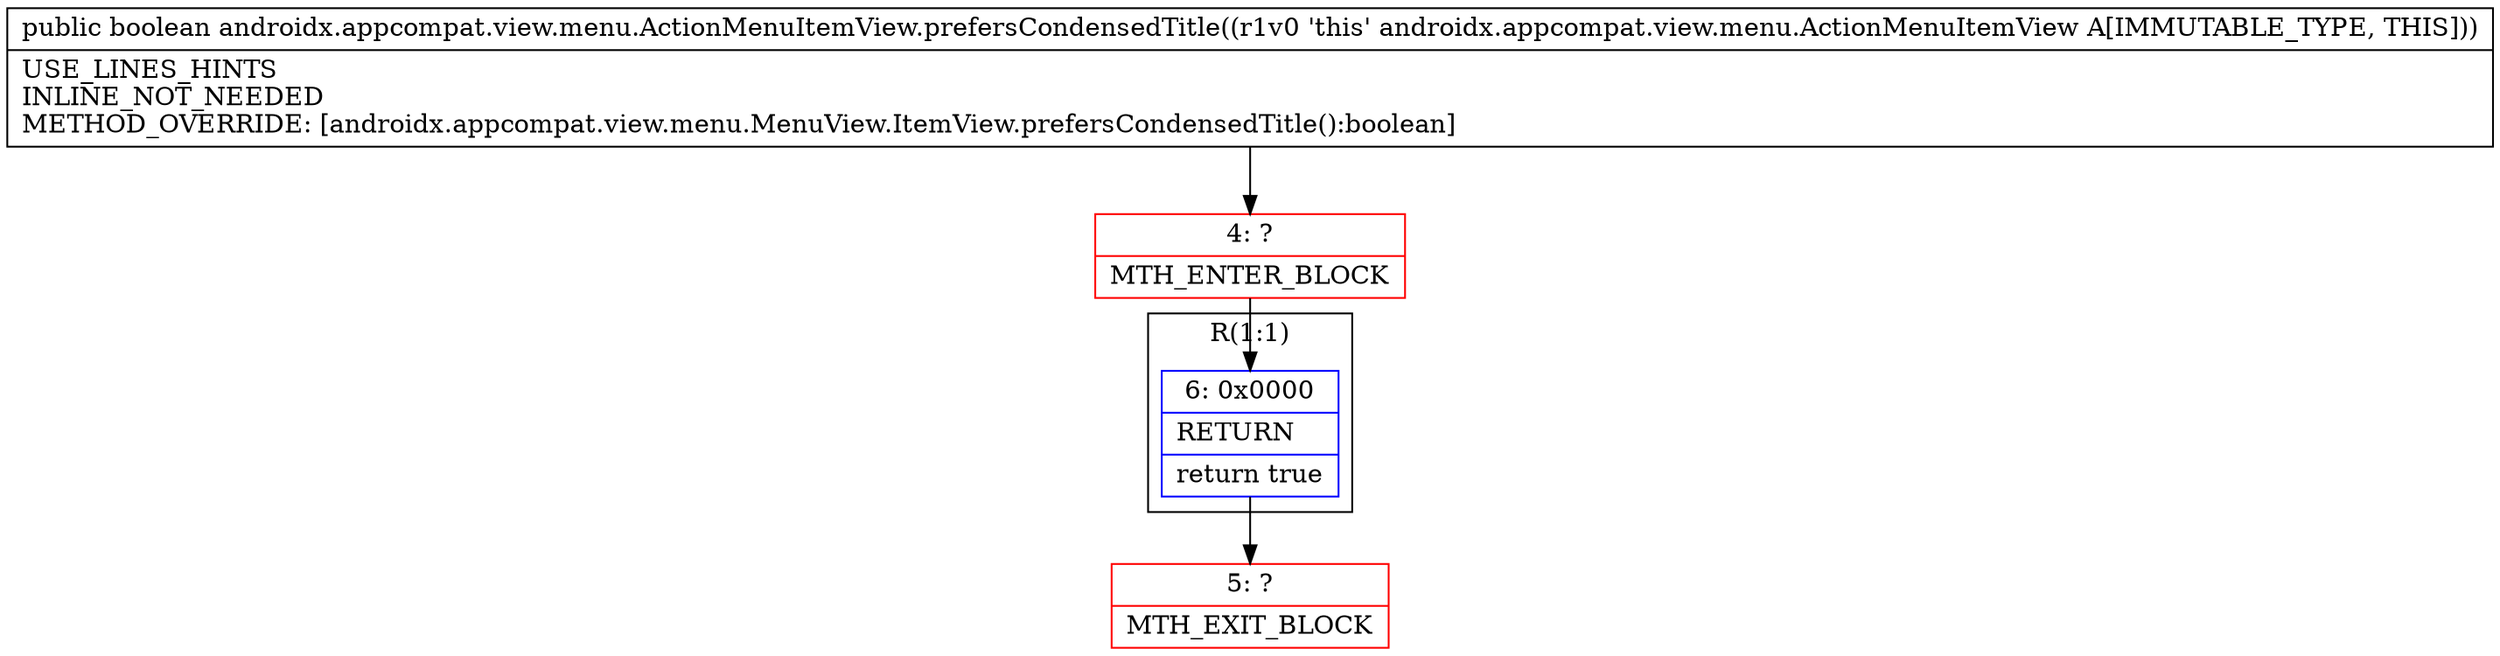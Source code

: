 digraph "CFG forandroidx.appcompat.view.menu.ActionMenuItemView.prefersCondensedTitle()Z" {
subgraph cluster_Region_897167779 {
label = "R(1:1)";
node [shape=record,color=blue];
Node_6 [shape=record,label="{6\:\ 0x0000|RETURN\l|return true\l}"];
}
Node_4 [shape=record,color=red,label="{4\:\ ?|MTH_ENTER_BLOCK\l}"];
Node_5 [shape=record,color=red,label="{5\:\ ?|MTH_EXIT_BLOCK\l}"];
MethodNode[shape=record,label="{public boolean androidx.appcompat.view.menu.ActionMenuItemView.prefersCondensedTitle((r1v0 'this' androidx.appcompat.view.menu.ActionMenuItemView A[IMMUTABLE_TYPE, THIS]))  | USE_LINES_HINTS\lINLINE_NOT_NEEDED\lMETHOD_OVERRIDE: [androidx.appcompat.view.menu.MenuView.ItemView.prefersCondensedTitle():boolean]\l}"];
MethodNode -> Node_4;Node_6 -> Node_5;
Node_4 -> Node_6;
}

